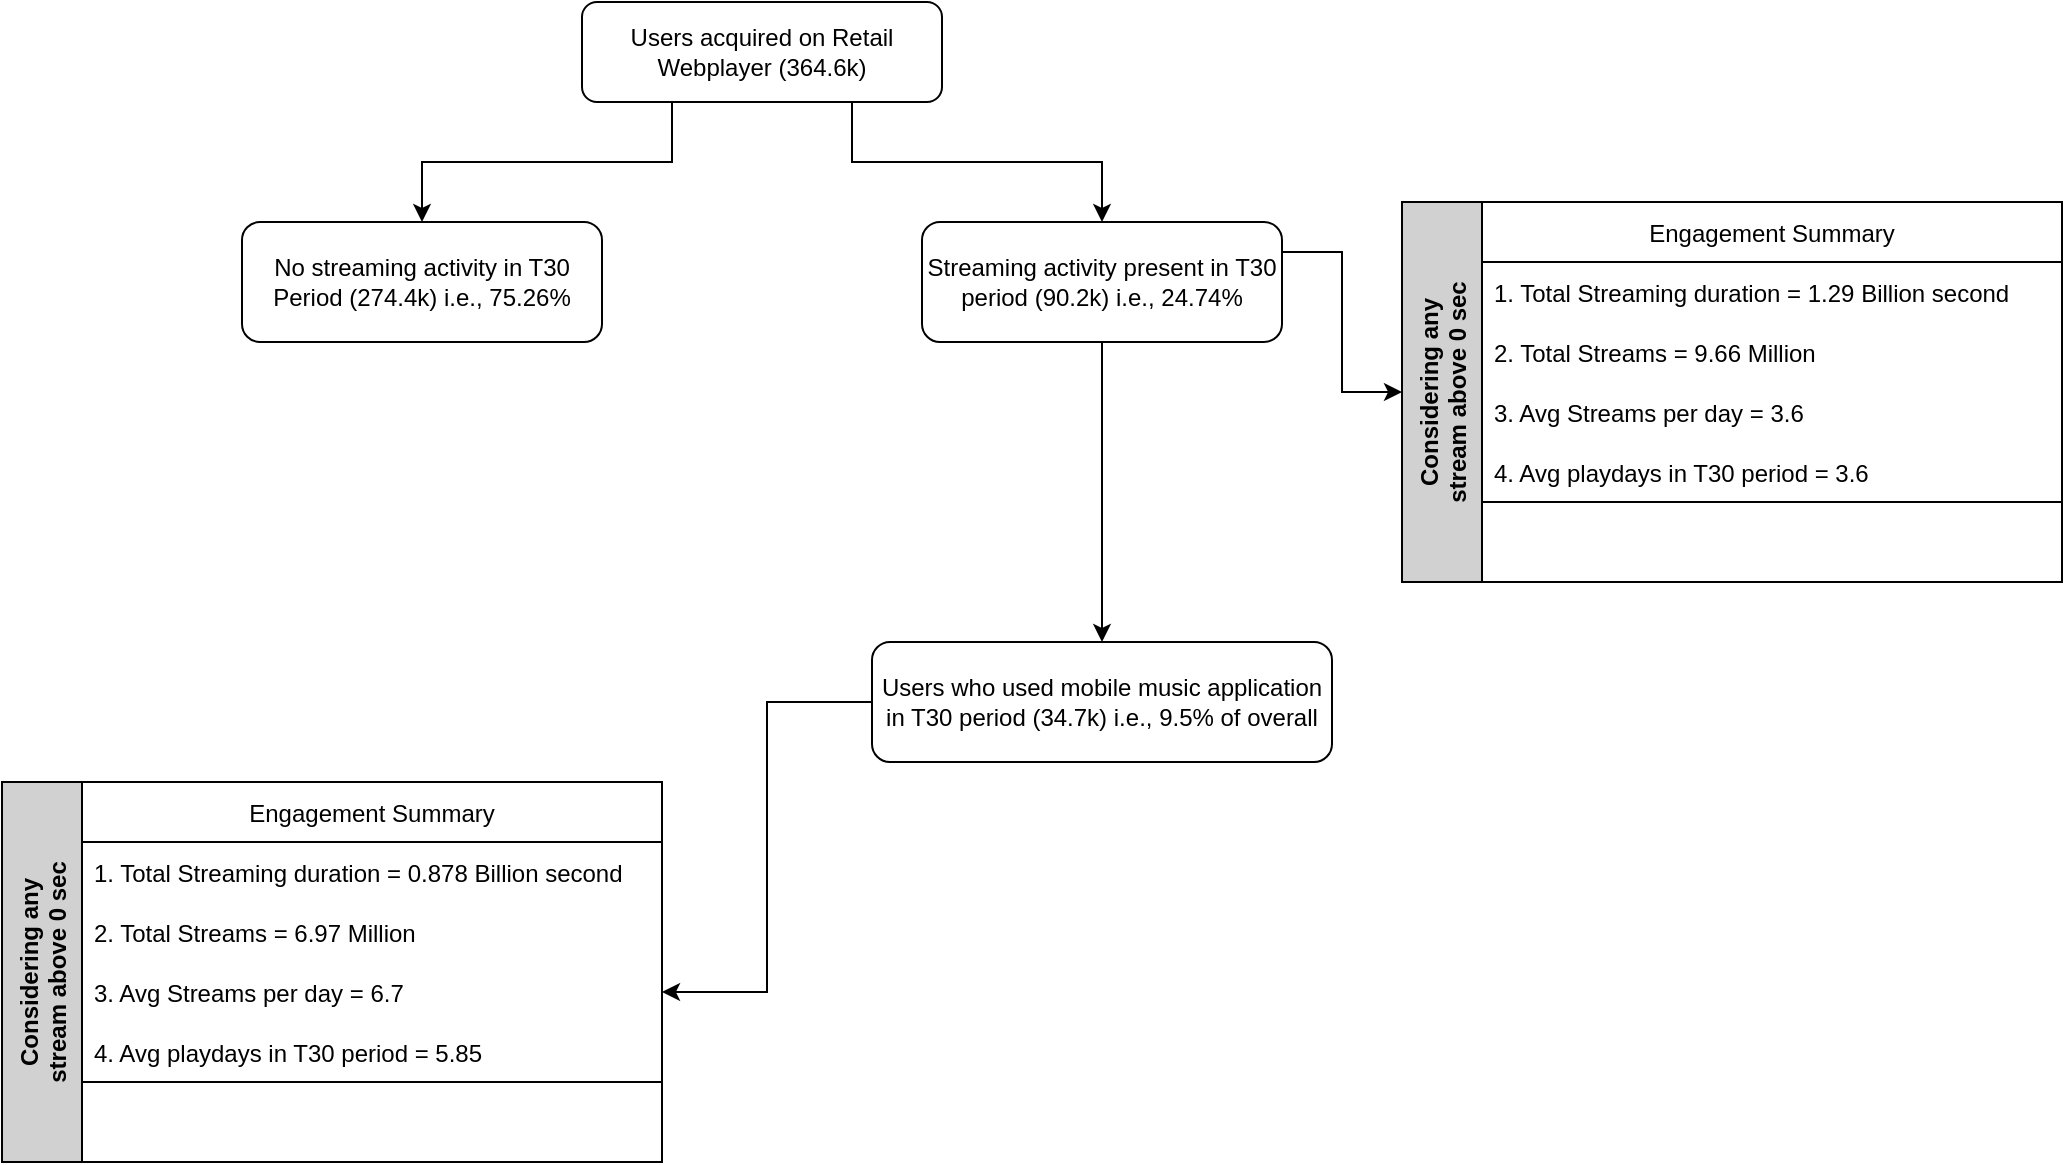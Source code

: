 <mxfile version="20.5.1" type="github">
  <diagram id="zjgaxLtPsT7MAD6WIeGV" name="Page-1">
    <mxGraphModel dx="1426" dy="627" grid="1" gridSize="10" guides="1" tooltips="1" connect="1" arrows="1" fold="1" page="1" pageScale="1" pageWidth="827" pageHeight="1169" math="0" shadow="0">
      <root>
        <mxCell id="0" />
        <mxCell id="1" parent="0" />
        <mxCell id="uo8T6RAjFNcN5sfBOD9w-16" style="edgeStyle=orthogonalEdgeStyle;rounded=0;orthogonalLoop=1;jettySize=auto;html=1;exitX=0.25;exitY=1;exitDx=0;exitDy=0;" edge="1" parent="1" source="75O6CKSL_VJtkJ3TE7s8-1" target="75O6CKSL_VJtkJ3TE7s8-2">
          <mxGeometry relative="1" as="geometry" />
        </mxCell>
        <mxCell id="uo8T6RAjFNcN5sfBOD9w-17" style="edgeStyle=orthogonalEdgeStyle;rounded=0;orthogonalLoop=1;jettySize=auto;html=1;exitX=0.75;exitY=1;exitDx=0;exitDy=0;" edge="1" parent="1" source="75O6CKSL_VJtkJ3TE7s8-1" target="75O6CKSL_VJtkJ3TE7s8-3">
          <mxGeometry relative="1" as="geometry" />
        </mxCell>
        <mxCell id="75O6CKSL_VJtkJ3TE7s8-1" value="Users acquired on Retail Webplayer (364.6k)" style="rounded=1;whiteSpace=wrap;html=1;" parent="1" vertex="1">
          <mxGeometry x="340" y="40" width="180" height="50" as="geometry" />
        </mxCell>
        <mxCell id="75O6CKSL_VJtkJ3TE7s8-2" value="No streaming activity in T30 Period (274.4k) i.e., 75.26%" style="rounded=1;whiteSpace=wrap;html=1;" parent="1" vertex="1">
          <mxGeometry x="170" y="150" width="180" height="60" as="geometry" />
        </mxCell>
        <mxCell id="uo8T6RAjFNcN5sfBOD9w-18" style="edgeStyle=orthogonalEdgeStyle;rounded=0;orthogonalLoop=1;jettySize=auto;html=1;exitX=1;exitY=0.25;exitDx=0;exitDy=0;entryX=0;entryY=0.5;entryDx=0;entryDy=0;" edge="1" parent="1" source="75O6CKSL_VJtkJ3TE7s8-3" target="uo8T6RAjFNcN5sfBOD9w-1">
          <mxGeometry relative="1" as="geometry" />
        </mxCell>
        <mxCell id="uo8T6RAjFNcN5sfBOD9w-19" style="edgeStyle=orthogonalEdgeStyle;rounded=0;orthogonalLoop=1;jettySize=auto;html=1;exitX=0.5;exitY=1;exitDx=0;exitDy=0;" edge="1" parent="1" source="75O6CKSL_VJtkJ3TE7s8-3" target="uo8T6RAjFNcN5sfBOD9w-7">
          <mxGeometry relative="1" as="geometry" />
        </mxCell>
        <mxCell id="75O6CKSL_VJtkJ3TE7s8-3" value="Streaming activity present in T30 period (90.2k) i.e., 24.74%" style="rounded=1;whiteSpace=wrap;html=1;" parent="1" vertex="1">
          <mxGeometry x="510" y="150" width="180" height="60" as="geometry" />
        </mxCell>
        <mxCell id="uo8T6RAjFNcN5sfBOD9w-1" value="Considering any &#xa;stream above 0 sec" style="swimlane;horizontal=0;startSize=40;fillColor=#D1D1D1;" vertex="1" parent="1">
          <mxGeometry x="750" y="140" width="330" height="190" as="geometry" />
        </mxCell>
        <mxCell id="uo8T6RAjFNcN5sfBOD9w-2" value="Engagement Summary" style="swimlane;fontStyle=0;childLayout=stackLayout;horizontal=1;startSize=30;horizontalStack=0;resizeParent=1;resizeParentMax=0;resizeLast=0;collapsible=1;marginBottom=0;" vertex="1" parent="uo8T6RAjFNcN5sfBOD9w-1">
          <mxGeometry x="40" width="290" height="150" as="geometry" />
        </mxCell>
        <mxCell id="uo8T6RAjFNcN5sfBOD9w-3" value="1. Total Streaming duration = 1.29 Billion second " style="text;strokeColor=none;fillColor=none;align=left;verticalAlign=middle;spacingLeft=4;spacingRight=4;overflow=hidden;points=[[0,0.5],[1,0.5]];portConstraint=eastwest;rotatable=0;" vertex="1" parent="uo8T6RAjFNcN5sfBOD9w-2">
          <mxGeometry y="30" width="290" height="30" as="geometry" />
        </mxCell>
        <mxCell id="uo8T6RAjFNcN5sfBOD9w-4" value="2. Total Streams = 9.66 Million" style="text;strokeColor=none;fillColor=none;align=left;verticalAlign=middle;spacingLeft=4;spacingRight=4;overflow=hidden;points=[[0,0.5],[1,0.5]];portConstraint=eastwest;rotatable=0;" vertex="1" parent="uo8T6RAjFNcN5sfBOD9w-2">
          <mxGeometry y="60" width="290" height="30" as="geometry" />
        </mxCell>
        <mxCell id="uo8T6RAjFNcN5sfBOD9w-5" value="3. Avg Streams per day = 3.6" style="text;strokeColor=none;fillColor=none;align=left;verticalAlign=middle;spacingLeft=4;spacingRight=4;overflow=hidden;points=[[0,0.5],[1,0.5]];portConstraint=eastwest;rotatable=0;" vertex="1" parent="uo8T6RAjFNcN5sfBOD9w-2">
          <mxGeometry y="90" width="290" height="30" as="geometry" />
        </mxCell>
        <mxCell id="uo8T6RAjFNcN5sfBOD9w-6" value="4. Avg playdays in T30 period = 3.6" style="text;strokeColor=none;fillColor=none;align=left;verticalAlign=middle;spacingLeft=4;spacingRight=4;overflow=hidden;points=[[0,0.5],[1,0.5]];portConstraint=eastwest;rotatable=0;" vertex="1" parent="uo8T6RAjFNcN5sfBOD9w-2">
          <mxGeometry y="120" width="290" height="30" as="geometry" />
        </mxCell>
        <mxCell id="uo8T6RAjFNcN5sfBOD9w-20" style="edgeStyle=orthogonalEdgeStyle;rounded=0;orthogonalLoop=1;jettySize=auto;html=1;exitX=0;exitY=0.5;exitDx=0;exitDy=0;entryX=1;entryY=0.5;entryDx=0;entryDy=0;" edge="1" parent="1" source="uo8T6RAjFNcN5sfBOD9w-7" target="uo8T6RAjFNcN5sfBOD9w-12">
          <mxGeometry relative="1" as="geometry" />
        </mxCell>
        <mxCell id="uo8T6RAjFNcN5sfBOD9w-7" value="Users who used mobile music application in T30 period (34.7k) i.e., 9.5% of overall" style="rounded=1;whiteSpace=wrap;html=1;" vertex="1" parent="1">
          <mxGeometry x="485" y="360" width="230" height="60" as="geometry" />
        </mxCell>
        <mxCell id="uo8T6RAjFNcN5sfBOD9w-8" value="Considering any &#xa;stream above 0 sec" style="swimlane;horizontal=0;startSize=40;fillColor=#D1D1D1;" vertex="1" parent="1">
          <mxGeometry x="50" y="430" width="330" height="190" as="geometry" />
        </mxCell>
        <mxCell id="uo8T6RAjFNcN5sfBOD9w-9" value="Engagement Summary" style="swimlane;fontStyle=0;childLayout=stackLayout;horizontal=1;startSize=30;horizontalStack=0;resizeParent=1;resizeParentMax=0;resizeLast=0;collapsible=1;marginBottom=0;" vertex="1" parent="uo8T6RAjFNcN5sfBOD9w-8">
          <mxGeometry x="40" width="290" height="150" as="geometry" />
        </mxCell>
        <mxCell id="uo8T6RAjFNcN5sfBOD9w-10" value="1. Total Streaming duration = 0.878 Billion second" style="text;strokeColor=none;fillColor=none;align=left;verticalAlign=middle;spacingLeft=4;spacingRight=4;overflow=hidden;points=[[0,0.5],[1,0.5]];portConstraint=eastwest;rotatable=0;" vertex="1" parent="uo8T6RAjFNcN5sfBOD9w-9">
          <mxGeometry y="30" width="290" height="30" as="geometry" />
        </mxCell>
        <mxCell id="uo8T6RAjFNcN5sfBOD9w-11" value="2. Total Streams = 6.97 Million" style="text;strokeColor=none;fillColor=none;align=left;verticalAlign=middle;spacingLeft=4;spacingRight=4;overflow=hidden;points=[[0,0.5],[1,0.5]];portConstraint=eastwest;rotatable=0;" vertex="1" parent="uo8T6RAjFNcN5sfBOD9w-9">
          <mxGeometry y="60" width="290" height="30" as="geometry" />
        </mxCell>
        <mxCell id="uo8T6RAjFNcN5sfBOD9w-12" value="3. Avg Streams per day = 6.7" style="text;strokeColor=none;fillColor=none;align=left;verticalAlign=middle;spacingLeft=4;spacingRight=4;overflow=hidden;points=[[0,0.5],[1,0.5]];portConstraint=eastwest;rotatable=0;" vertex="1" parent="uo8T6RAjFNcN5sfBOD9w-9">
          <mxGeometry y="90" width="290" height="30" as="geometry" />
        </mxCell>
        <mxCell id="uo8T6RAjFNcN5sfBOD9w-13" value="4. Avg playdays in T30 period = 5.85" style="text;strokeColor=none;fillColor=none;align=left;verticalAlign=middle;spacingLeft=4;spacingRight=4;overflow=hidden;points=[[0,0.5],[1,0.5]];portConstraint=eastwest;rotatable=0;" vertex="1" parent="uo8T6RAjFNcN5sfBOD9w-9">
          <mxGeometry y="120" width="290" height="30" as="geometry" />
        </mxCell>
      </root>
    </mxGraphModel>
  </diagram>
</mxfile>
